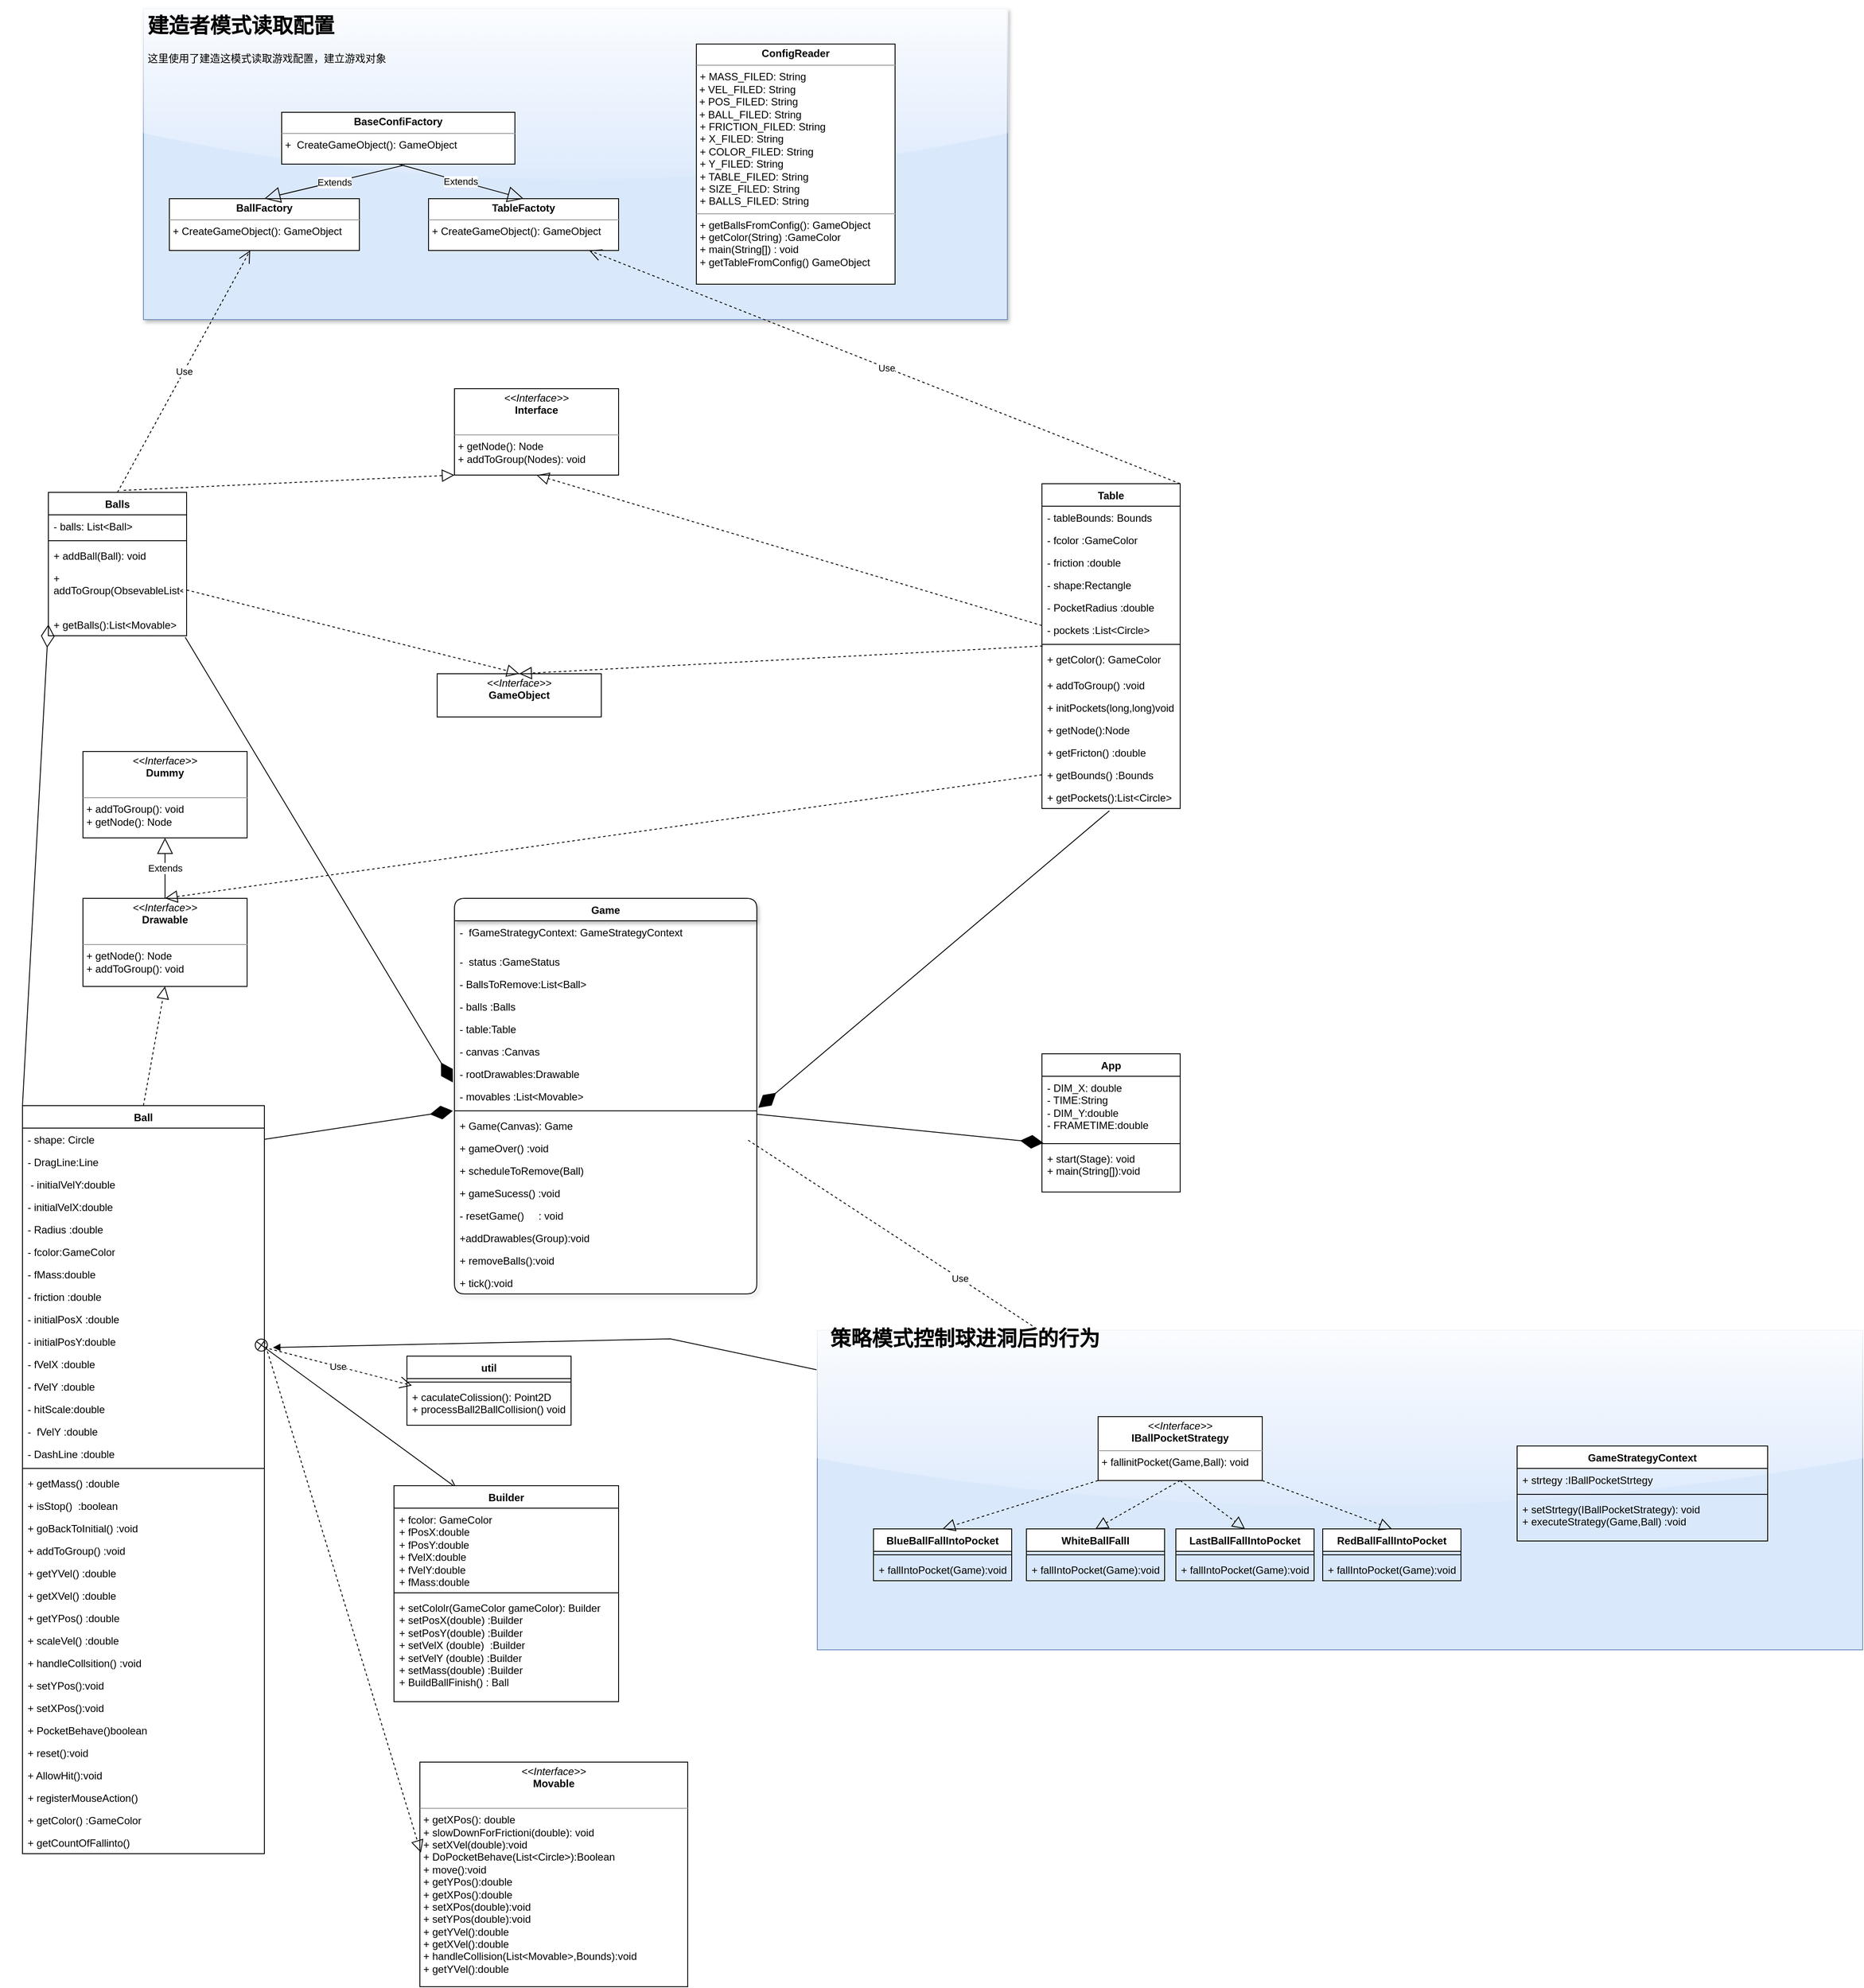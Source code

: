 <mxfile version="22.1.2" type="device">
  <diagram name="第 1 页" id="thpbFXfwcJw1ZEVnWx6r">
    <mxGraphModel dx="2669" dy="2822" grid="1" gridSize="10" guides="1" tooltips="1" connect="1" arrows="1" fold="1" page="1" pageScale="1" pageWidth="827" pageHeight="1169" math="0" shadow="0">
      <root>
        <mxCell id="0" />
        <mxCell id="1" parent="0" />
        <mxCell id="WRi-JUvHWAIsA3Zpq9P--43" value="Game" style="swimlane;fontStyle=1;align=center;verticalAlign=top;childLayout=stackLayout;horizontal=1;startSize=26;horizontalStack=0;resizeParent=1;resizeParentMax=0;resizeLast=0;collapsible=1;marginBottom=0;whiteSpace=wrap;html=1;rounded=1;glass=0;shadow=1;swimlaneLine=1;fillStyle=auto;swimlaneFillColor=none;gradientColor=none;" parent="1" vertex="1">
          <mxGeometry x="530" y="520" width="350" height="458" as="geometry" />
        </mxCell>
        <mxCell id="WRi-JUvHWAIsA3Zpq9P--44" value="-&amp;nbsp; fGameStrategyContext: GameStrategyContext" style="text;strokeColor=none;fillColor=none;align=left;verticalAlign=top;spacingLeft=4;spacingRight=4;overflow=hidden;rotatable=0;points=[[0,0.5],[1,0.5]];portConstraint=eastwest;whiteSpace=wrap;html=1;" parent="WRi-JUvHWAIsA3Zpq9P--43" vertex="1">
          <mxGeometry y="26" width="350" height="34" as="geometry" />
        </mxCell>
        <mxCell id="WRi-JUvHWAIsA3Zpq9P--48" value="-&amp;nbsp; status :GameStatus" style="text;strokeColor=none;fillColor=none;align=left;verticalAlign=top;spacingLeft=4;spacingRight=4;overflow=hidden;rotatable=0;points=[[0,0.5],[1,0.5]];portConstraint=eastwest;whiteSpace=wrap;html=1;" parent="WRi-JUvHWAIsA3Zpq9P--43" vertex="1">
          <mxGeometry y="60" width="350" height="26" as="geometry" />
        </mxCell>
        <mxCell id="WRi-JUvHWAIsA3Zpq9P--57" value="- BallsToRemove:List&amp;lt;Ball&amp;gt;" style="text;strokeColor=none;fillColor=none;align=left;verticalAlign=top;spacingLeft=4;spacingRight=4;overflow=hidden;rotatable=0;points=[[0,0.5],[1,0.5]];portConstraint=eastwest;whiteSpace=wrap;html=1;" parent="WRi-JUvHWAIsA3Zpq9P--43" vertex="1">
          <mxGeometry y="86" width="350" height="26" as="geometry" />
        </mxCell>
        <mxCell id="WRi-JUvHWAIsA3Zpq9P--56" value="- balls :Balls" style="text;strokeColor=none;fillColor=none;align=left;verticalAlign=top;spacingLeft=4;spacingRight=4;overflow=hidden;rotatable=0;points=[[0,0.5],[1,0.5]];portConstraint=eastwest;whiteSpace=wrap;html=1;" parent="WRi-JUvHWAIsA3Zpq9P--43" vertex="1">
          <mxGeometry y="112" width="350" height="26" as="geometry" />
        </mxCell>
        <mxCell id="WRi-JUvHWAIsA3Zpq9P--55" value="- table:Table" style="text;strokeColor=none;fillColor=none;align=left;verticalAlign=top;spacingLeft=4;spacingRight=4;overflow=hidden;rotatable=0;points=[[0,0.5],[1,0.5]];portConstraint=eastwest;whiteSpace=wrap;html=1;" parent="WRi-JUvHWAIsA3Zpq9P--43" vertex="1">
          <mxGeometry y="138" width="350" height="26" as="geometry" />
        </mxCell>
        <mxCell id="WRi-JUvHWAIsA3Zpq9P--61" value="- canvas :Canvas" style="text;strokeColor=none;fillColor=none;align=left;verticalAlign=top;spacingLeft=4;spacingRight=4;overflow=hidden;rotatable=0;points=[[0,0.5],[1,0.5]];portConstraint=eastwest;whiteSpace=wrap;html=1;" parent="WRi-JUvHWAIsA3Zpq9P--43" vertex="1">
          <mxGeometry y="164" width="350" height="26" as="geometry" />
        </mxCell>
        <mxCell id="WRi-JUvHWAIsA3Zpq9P--60" value="- rootDrawables:Drawable" style="text;strokeColor=none;fillColor=none;align=left;verticalAlign=top;spacingLeft=4;spacingRight=4;overflow=hidden;rotatable=0;points=[[0,0.5],[1,0.5]];portConstraint=eastwest;whiteSpace=wrap;html=1;" parent="WRi-JUvHWAIsA3Zpq9P--43" vertex="1">
          <mxGeometry y="190" width="350" height="26" as="geometry" />
        </mxCell>
        <mxCell id="WRi-JUvHWAIsA3Zpq9P--59" value="- movables :List&amp;lt;Movable&amp;gt;" style="text;strokeColor=none;fillColor=none;align=left;verticalAlign=top;spacingLeft=4;spacingRight=4;overflow=hidden;rotatable=0;points=[[0,0.5],[1,0.5]];portConstraint=eastwest;whiteSpace=wrap;html=1;" parent="WRi-JUvHWAIsA3Zpq9P--43" vertex="1">
          <mxGeometry y="216" width="350" height="26" as="geometry" />
        </mxCell>
        <mxCell id="WRi-JUvHWAIsA3Zpq9P--45" value="" style="line;strokeWidth=1;fillColor=none;align=left;verticalAlign=middle;spacingTop=-1;spacingLeft=3;spacingRight=3;rotatable=0;labelPosition=right;points=[];portConstraint=eastwest;strokeColor=inherit;" parent="WRi-JUvHWAIsA3Zpq9P--43" vertex="1">
          <mxGeometry y="242" width="350" height="8" as="geometry" />
        </mxCell>
        <mxCell id="WRi-JUvHWAIsA3Zpq9P--46" value="+ Game(Canvas): Game" style="text;strokeColor=none;fillColor=none;align=left;verticalAlign=top;spacingLeft=4;spacingRight=4;overflow=hidden;rotatable=0;points=[[0,0.5],[1,0.5]];portConstraint=eastwest;whiteSpace=wrap;html=1;" parent="WRi-JUvHWAIsA3Zpq9P--43" vertex="1">
          <mxGeometry y="250" width="350" height="26" as="geometry" />
        </mxCell>
        <mxCell id="kTUbh2zk2raWH5aTBtC5-109" value="Use" style="endArrow=open;endSize=12;dashed=1;html=1;rounded=0;entryX=0.333;entryY=0.297;entryDx=0;entryDy=0;entryPerimeter=0;" edge="1" parent="WRi-JUvHWAIsA3Zpq9P--43" target="kTUbh2zk2raWH5aTBtC5-90">
          <mxGeometry width="160" relative="1" as="geometry">
            <mxPoint x="340" y="280" as="sourcePoint" />
            <mxPoint x="500" y="280" as="targetPoint" />
          </mxGeometry>
        </mxCell>
        <mxCell id="WRi-JUvHWAIsA3Zpq9P--66" value="+ gameOver() :void&lt;span style=&quot;white-space: pre;&quot;&gt;&#x9;&lt;/span&gt;" style="text;strokeColor=none;fillColor=none;align=left;verticalAlign=top;spacingLeft=4;spacingRight=4;overflow=hidden;rotatable=0;points=[[0,0.5],[1,0.5]];portConstraint=eastwest;whiteSpace=wrap;html=1;" parent="WRi-JUvHWAIsA3Zpq9P--43" vertex="1">
          <mxGeometry y="276" width="350" height="26" as="geometry" />
        </mxCell>
        <mxCell id="WRi-JUvHWAIsA3Zpq9P--65" value="+ scheduleToRemove(Ball)" style="text;strokeColor=none;fillColor=none;align=left;verticalAlign=top;spacingLeft=4;spacingRight=4;overflow=hidden;rotatable=0;points=[[0,0.5],[1,0.5]];portConstraint=eastwest;whiteSpace=wrap;html=1;" parent="WRi-JUvHWAIsA3Zpq9P--43" vertex="1">
          <mxGeometry y="302" width="350" height="26" as="geometry" />
        </mxCell>
        <mxCell id="WRi-JUvHWAIsA3Zpq9P--64" value="+ gameSucess() :void" style="text;strokeColor=none;fillColor=none;align=left;verticalAlign=top;spacingLeft=4;spacingRight=4;overflow=hidden;rotatable=0;points=[[0,0.5],[1,0.5]];portConstraint=eastwest;whiteSpace=wrap;html=1;" parent="WRi-JUvHWAIsA3Zpq9P--43" vertex="1">
          <mxGeometry y="328" width="350" height="26" as="geometry" />
        </mxCell>
        <mxCell id="WRi-JUvHWAIsA3Zpq9P--63" value="- resetGame()&amp;nbsp; &amp;nbsp; &amp;nbsp;: void" style="text;strokeColor=none;fillColor=none;align=left;verticalAlign=top;spacingLeft=4;spacingRight=4;overflow=hidden;rotatable=0;points=[[0,0.5],[1,0.5]];portConstraint=eastwest;whiteSpace=wrap;html=1;" parent="WRi-JUvHWAIsA3Zpq9P--43" vertex="1">
          <mxGeometry y="354" width="350" height="26" as="geometry" />
        </mxCell>
        <mxCell id="WRi-JUvHWAIsA3Zpq9P--62" value="+addDrawables(Group):void" style="text;strokeColor=none;fillColor=none;align=left;verticalAlign=top;spacingLeft=4;spacingRight=4;overflow=hidden;rotatable=0;points=[[0,0.5],[1,0.5]];portConstraint=eastwest;whiteSpace=wrap;html=1;" parent="WRi-JUvHWAIsA3Zpq9P--43" vertex="1">
          <mxGeometry y="380" width="350" height="26" as="geometry" />
        </mxCell>
        <mxCell id="WRi-JUvHWAIsA3Zpq9P--68" value="+ removeBalls():void&lt;span style=&quot;white-space: pre;&quot;&gt;&#x9;&lt;/span&gt;" style="text;strokeColor=none;fillColor=none;align=left;verticalAlign=top;spacingLeft=4;spacingRight=4;overflow=hidden;rotatable=0;points=[[0,0.5],[1,0.5]];portConstraint=eastwest;whiteSpace=wrap;html=1;" parent="WRi-JUvHWAIsA3Zpq9P--43" vertex="1">
          <mxGeometry y="406" width="350" height="26" as="geometry" />
        </mxCell>
        <mxCell id="WRi-JUvHWAIsA3Zpq9P--67" value="+ tick():void" style="text;strokeColor=none;fillColor=none;align=left;verticalAlign=top;spacingLeft=4;spacingRight=4;overflow=hidden;rotatable=0;points=[[0,0.5],[1,0.5]];portConstraint=eastwest;whiteSpace=wrap;html=1;" parent="WRi-JUvHWAIsA3Zpq9P--43" vertex="1">
          <mxGeometry y="432" width="350" height="26" as="geometry" />
        </mxCell>
        <mxCell id="WRi-JUvHWAIsA3Zpq9P--69" value="&lt;p style=&quot;margin:0px;margin-top:4px;text-align:center;&quot;&gt;&lt;i&gt;&amp;lt;&amp;lt;Interface&amp;gt;&amp;gt;&lt;/i&gt;&lt;br&gt;&lt;b&gt;GameObject&lt;/b&gt;&lt;/p&gt;&lt;p style=&quot;margin:0px;margin-left:4px;&quot;&gt;&lt;br&gt;&lt;/p&gt;&lt;hr size=&quot;1&quot;&gt;&lt;p style=&quot;margin:0px;margin-left:4px;&quot;&gt;&lt;br&gt;&lt;/p&gt;" style="verticalAlign=top;align=left;overflow=fill;fontSize=12;fontFamily=Helvetica;html=1;whiteSpace=wrap;" parent="1" vertex="1">
          <mxGeometry x="510" y="260" width="190" height="50" as="geometry" />
        </mxCell>
        <mxCell id="WRi-JUvHWAIsA3Zpq9P--70" value="Balls" style="swimlane;fontStyle=1;align=center;verticalAlign=top;childLayout=stackLayout;horizontal=1;startSize=26;horizontalStack=0;resizeParent=1;resizeParentMax=0;resizeLast=0;collapsible=1;marginBottom=0;whiteSpace=wrap;html=1;" parent="1" vertex="1">
          <mxGeometry x="60" y="50" width="160" height="166" as="geometry" />
        </mxCell>
        <mxCell id="WRi-JUvHWAIsA3Zpq9P--71" value="- balls: List&amp;lt;Ball&amp;gt;" style="text;strokeColor=none;fillColor=none;align=left;verticalAlign=top;spacingLeft=4;spacingRight=4;overflow=hidden;rotatable=0;points=[[0,0.5],[1,0.5]];portConstraint=eastwest;whiteSpace=wrap;html=1;" parent="WRi-JUvHWAIsA3Zpq9P--70" vertex="1">
          <mxGeometry y="26" width="160" height="26" as="geometry" />
        </mxCell>
        <mxCell id="WRi-JUvHWAIsA3Zpq9P--72" value="" style="line;strokeWidth=1;fillColor=none;align=left;verticalAlign=middle;spacingTop=-1;spacingLeft=3;spacingRight=3;rotatable=0;labelPosition=right;points=[];portConstraint=eastwest;strokeColor=inherit;" parent="WRi-JUvHWAIsA3Zpq9P--70" vertex="1">
          <mxGeometry y="52" width="160" height="8" as="geometry" />
        </mxCell>
        <mxCell id="WRi-JUvHWAIsA3Zpq9P--73" value="+ addBall(Ball): void" style="text;strokeColor=none;fillColor=none;align=left;verticalAlign=top;spacingLeft=4;spacingRight=4;overflow=hidden;rotatable=0;points=[[0,0.5],[1,0.5]];portConstraint=eastwest;whiteSpace=wrap;html=1;" parent="WRi-JUvHWAIsA3Zpq9P--70" vertex="1">
          <mxGeometry y="60" width="160" height="26" as="geometry" />
        </mxCell>
        <mxCell id="WRi-JUvHWAIsA3Zpq9P--77" value="+ addToGroup(ObsevableList&amp;lt;Node&amp;gt;)" style="text;strokeColor=none;fillColor=none;align=left;verticalAlign=top;spacingLeft=4;spacingRight=4;overflow=hidden;rotatable=0;points=[[0,0.5],[1,0.5]];portConstraint=eastwest;whiteSpace=wrap;html=1;" parent="WRi-JUvHWAIsA3Zpq9P--70" vertex="1">
          <mxGeometry y="86" width="160" height="54" as="geometry" />
        </mxCell>
        <mxCell id="WRi-JUvHWAIsA3Zpq9P--76" value="+ getBalls():List&amp;lt;Movable&amp;gt;" style="text;strokeColor=none;fillColor=none;align=left;verticalAlign=top;spacingLeft=4;spacingRight=4;overflow=hidden;rotatable=0;points=[[0,0.5],[1,0.5]];portConstraint=eastwest;whiteSpace=wrap;html=1;" parent="WRi-JUvHWAIsA3Zpq9P--70" vertex="1">
          <mxGeometry y="140" width="160" height="26" as="geometry" />
        </mxCell>
        <mxCell id="WRi-JUvHWAIsA3Zpq9P--79" value="" style="endArrow=block;dashed=1;endFill=0;endSize=12;html=1;rounded=0;entryX=0.5;entryY=0;entryDx=0;entryDy=0;exitX=1;exitY=0.5;exitDx=0;exitDy=0;" parent="1" source="WRi-JUvHWAIsA3Zpq9P--77" target="WRi-JUvHWAIsA3Zpq9P--69" edge="1">
          <mxGeometry width="160" relative="1" as="geometry">
            <mxPoint x="124" y="222" as="sourcePoint" />
            <mxPoint x="360" y="410" as="targetPoint" />
          </mxGeometry>
        </mxCell>
        <mxCell id="WRi-JUvHWAIsA3Zpq9P--80" value="Table" style="swimlane;fontStyle=1;align=center;verticalAlign=top;childLayout=stackLayout;horizontal=1;startSize=26;horizontalStack=0;resizeParent=1;resizeParentMax=0;resizeLast=0;collapsible=1;marginBottom=0;whiteSpace=wrap;html=1;" parent="1" vertex="1">
          <mxGeometry x="1210" y="40" width="160" height="376" as="geometry" />
        </mxCell>
        <mxCell id="WRi-JUvHWAIsA3Zpq9P--81" value="- tableBounds: Bounds" style="text;strokeColor=none;fillColor=none;align=left;verticalAlign=top;spacingLeft=4;spacingRight=4;overflow=hidden;rotatable=0;points=[[0,0.5],[1,0.5]];portConstraint=eastwest;whiteSpace=wrap;html=1;" parent="WRi-JUvHWAIsA3Zpq9P--80" vertex="1">
          <mxGeometry y="26" width="160" height="26" as="geometry" />
        </mxCell>
        <mxCell id="WRi-JUvHWAIsA3Zpq9P--86" value="- fcolor :GameColor" style="text;strokeColor=none;fillColor=none;align=left;verticalAlign=top;spacingLeft=4;spacingRight=4;overflow=hidden;rotatable=0;points=[[0,0.5],[1,0.5]];portConstraint=eastwest;whiteSpace=wrap;html=1;" parent="WRi-JUvHWAIsA3Zpq9P--80" vertex="1">
          <mxGeometry y="52" width="160" height="26" as="geometry" />
        </mxCell>
        <mxCell id="WRi-JUvHWAIsA3Zpq9P--85" value="- friction :double" style="text;strokeColor=none;fillColor=none;align=left;verticalAlign=top;spacingLeft=4;spacingRight=4;overflow=hidden;rotatable=0;points=[[0,0.5],[1,0.5]];portConstraint=eastwest;whiteSpace=wrap;html=1;" parent="WRi-JUvHWAIsA3Zpq9P--80" vertex="1">
          <mxGeometry y="78" width="160" height="26" as="geometry" />
        </mxCell>
        <mxCell id="WRi-JUvHWAIsA3Zpq9P--84" value="- shape:Rectangle" style="text;strokeColor=none;fillColor=none;align=left;verticalAlign=top;spacingLeft=4;spacingRight=4;overflow=hidden;rotatable=0;points=[[0,0.5],[1,0.5]];portConstraint=eastwest;whiteSpace=wrap;html=1;" parent="WRi-JUvHWAIsA3Zpq9P--80" vertex="1">
          <mxGeometry y="104" width="160" height="26" as="geometry" />
        </mxCell>
        <mxCell id="WRi-JUvHWAIsA3Zpq9P--88" value="- PocketRadius :double" style="text;strokeColor=none;fillColor=none;align=left;verticalAlign=top;spacingLeft=4;spacingRight=4;overflow=hidden;rotatable=0;points=[[0,0.5],[1,0.5]];portConstraint=eastwest;whiteSpace=wrap;html=1;" parent="WRi-JUvHWAIsA3Zpq9P--80" vertex="1">
          <mxGeometry y="130" width="160" height="26" as="geometry" />
        </mxCell>
        <mxCell id="WRi-JUvHWAIsA3Zpq9P--87" value="- pockets :List&amp;lt;Circle&amp;gt;" style="text;strokeColor=none;fillColor=none;align=left;verticalAlign=top;spacingLeft=4;spacingRight=4;overflow=hidden;rotatable=0;points=[[0,0.5],[1,0.5]];portConstraint=eastwest;whiteSpace=wrap;html=1;" parent="WRi-JUvHWAIsA3Zpq9P--80" vertex="1">
          <mxGeometry y="156" width="160" height="26" as="geometry" />
        </mxCell>
        <mxCell id="WRi-JUvHWAIsA3Zpq9P--82" value="" style="line;strokeWidth=1;fillColor=none;align=left;verticalAlign=middle;spacingTop=-1;spacingLeft=3;spacingRight=3;rotatable=0;labelPosition=right;points=[];portConstraint=eastwest;strokeColor=inherit;" parent="WRi-JUvHWAIsA3Zpq9P--80" vertex="1">
          <mxGeometry y="182" width="160" height="8" as="geometry" />
        </mxCell>
        <mxCell id="WRi-JUvHWAIsA3Zpq9P--83" value="+ getColor(): GameColor" style="text;strokeColor=none;fillColor=none;align=left;verticalAlign=top;spacingLeft=4;spacingRight=4;overflow=hidden;rotatable=0;points=[[0,0.5],[1,0.5]];portConstraint=eastwest;whiteSpace=wrap;html=1;" parent="WRi-JUvHWAIsA3Zpq9P--80" vertex="1">
          <mxGeometry y="190" width="160" height="30" as="geometry" />
        </mxCell>
        <mxCell id="WRi-JUvHWAIsA3Zpq9P--90" value="+ addToGroup() :void" style="text;strokeColor=none;fillColor=none;align=left;verticalAlign=top;spacingLeft=4;spacingRight=4;overflow=hidden;rotatable=0;points=[[0,0.5],[1,0.5]];portConstraint=eastwest;whiteSpace=wrap;html=1;" parent="WRi-JUvHWAIsA3Zpq9P--80" vertex="1">
          <mxGeometry y="220" width="160" height="26" as="geometry" />
        </mxCell>
        <mxCell id="WRi-JUvHWAIsA3Zpq9P--89" value="+ initPockets(long,long)void" style="text;strokeColor=none;fillColor=none;align=left;verticalAlign=top;spacingLeft=4;spacingRight=4;overflow=hidden;rotatable=0;points=[[0,0.5],[1,0.5]];portConstraint=eastwest;whiteSpace=wrap;html=1;" parent="WRi-JUvHWAIsA3Zpq9P--80" vertex="1">
          <mxGeometry y="246" width="160" height="26" as="geometry" />
        </mxCell>
        <mxCell id="WRi-JUvHWAIsA3Zpq9P--92" value="+ getNode():Node" style="text;strokeColor=none;fillColor=none;align=left;verticalAlign=top;spacingLeft=4;spacingRight=4;overflow=hidden;rotatable=0;points=[[0,0.5],[1,0.5]];portConstraint=eastwest;whiteSpace=wrap;html=1;" parent="WRi-JUvHWAIsA3Zpq9P--80" vertex="1">
          <mxGeometry y="272" width="160" height="26" as="geometry" />
        </mxCell>
        <mxCell id="WRi-JUvHWAIsA3Zpq9P--91" value="+ getFricton() :double" style="text;strokeColor=none;fillColor=none;align=left;verticalAlign=top;spacingLeft=4;spacingRight=4;overflow=hidden;rotatable=0;points=[[0,0.5],[1,0.5]];portConstraint=eastwest;whiteSpace=wrap;html=1;" parent="WRi-JUvHWAIsA3Zpq9P--80" vertex="1">
          <mxGeometry y="298" width="160" height="26" as="geometry" />
        </mxCell>
        <mxCell id="WRi-JUvHWAIsA3Zpq9P--94" value="+ getBounds() :Bounds" style="text;strokeColor=none;fillColor=none;align=left;verticalAlign=top;spacingLeft=4;spacingRight=4;overflow=hidden;rotatable=0;points=[[0,0.5],[1,0.5]];portConstraint=eastwest;whiteSpace=wrap;html=1;" parent="WRi-JUvHWAIsA3Zpq9P--80" vertex="1">
          <mxGeometry y="324" width="160" height="26" as="geometry" />
        </mxCell>
        <mxCell id="WRi-JUvHWAIsA3Zpq9P--93" value="+ getPockets():List&amp;lt;Circle&amp;gt;" style="text;strokeColor=none;fillColor=none;align=left;verticalAlign=top;spacingLeft=4;spacingRight=4;overflow=hidden;rotatable=0;points=[[0,0.5],[1,0.5]];portConstraint=eastwest;whiteSpace=wrap;html=1;" parent="WRi-JUvHWAIsA3Zpq9P--80" vertex="1">
          <mxGeometry y="350" width="160" height="26" as="geometry" />
        </mxCell>
        <mxCell id="WRi-JUvHWAIsA3Zpq9P--95" value="" style="endArrow=block;dashed=1;endFill=0;endSize=12;html=1;rounded=0;exitX=0.005;exitY=1.225;exitDx=0;exitDy=0;exitPerimeter=0;entryX=0.5;entryY=0;entryDx=0;entryDy=0;" parent="1" source="WRi-JUvHWAIsA3Zpq9P--87" edge="1" target="WRi-JUvHWAIsA3Zpq9P--69">
          <mxGeometry width="160" relative="1" as="geometry">
            <mxPoint x="110" y="250" as="sourcePoint" />
            <mxPoint x="190" y="110" as="targetPoint" />
          </mxGeometry>
        </mxCell>
        <mxCell id="WRi-JUvHWAIsA3Zpq9P--96" value="&lt;p style=&quot;margin:0px;margin-top:4px;text-align:center;&quot;&gt;&lt;i&gt;&amp;lt;&amp;lt;Interface&amp;gt;&amp;gt;&lt;/i&gt;&lt;br&gt;&lt;b&gt;Interface&lt;/b&gt;&lt;/p&gt;&lt;p style=&quot;margin:0px;margin-left:4px;&quot;&gt;&lt;br&gt;&lt;/p&gt;&lt;hr size=&quot;1&quot;&gt;&lt;p style=&quot;margin:0px;margin-left:4px;&quot;&gt;+ getNode(): Node&lt;br&gt;+ addToGroup(Nodes): void&lt;/p&gt;" style="verticalAlign=top;align=left;overflow=fill;fontSize=12;fontFamily=Helvetica;html=1;whiteSpace=wrap;" parent="1" vertex="1">
          <mxGeometry x="530" y="-70" width="190" height="100" as="geometry" />
        </mxCell>
        <mxCell id="WRi-JUvHWAIsA3Zpq9P--97" value="" style="endArrow=block;dashed=1;endFill=0;endSize=12;html=1;rounded=0;exitX=0.544;exitY=-0.014;exitDx=0;exitDy=0;entryX=0;entryY=1;entryDx=0;entryDy=0;exitPerimeter=0;" parent="1" source="WRi-JUvHWAIsA3Zpq9P--70" target="WRi-JUvHWAIsA3Zpq9P--96" edge="1">
          <mxGeometry width="160" relative="1" as="geometry">
            <mxPoint x="110" y="250" as="sourcePoint" />
            <mxPoint x="195" y="120" as="targetPoint" />
          </mxGeometry>
        </mxCell>
        <mxCell id="WRi-JUvHWAIsA3Zpq9P--98" value="" style="endArrow=block;dashed=1;endFill=0;endSize=12;html=1;rounded=0;entryX=0.5;entryY=1;entryDx=0;entryDy=0;" parent="1" source="WRi-JUvHWAIsA3Zpq9P--80" target="WRi-JUvHWAIsA3Zpq9P--96" edge="1">
          <mxGeometry width="160" relative="1" as="geometry">
            <mxPoint x="117" y="248" as="sourcePoint" />
            <mxPoint x="380" y="160" as="targetPoint" />
            <Array as="points" />
          </mxGeometry>
        </mxCell>
        <mxCell id="kTUbh2zk2raWH5aTBtC5-1" value="Ball" style="swimlane;fontStyle=1;align=center;verticalAlign=top;childLayout=stackLayout;horizontal=1;startSize=26;horizontalStack=0;resizeParent=1;resizeParentMax=0;resizeLast=0;collapsible=1;marginBottom=0;whiteSpace=wrap;html=1;" vertex="1" parent="1">
          <mxGeometry x="30" y="760" width="280" height="866" as="geometry" />
        </mxCell>
        <mxCell id="kTUbh2zk2raWH5aTBtC5-2" value="- shape: Circle" style="text;strokeColor=none;fillColor=none;align=left;verticalAlign=top;spacingLeft=4;spacingRight=4;overflow=hidden;rotatable=0;points=[[0,0.5],[1,0.5]];portConstraint=eastwest;whiteSpace=wrap;html=1;" vertex="1" parent="kTUbh2zk2raWH5aTBtC5-1">
          <mxGeometry y="26" width="280" height="26" as="geometry" />
        </mxCell>
        <mxCell id="kTUbh2zk2raWH5aTBtC5-16" value="- DragLine:Line" style="text;strokeColor=none;fillColor=none;align=left;verticalAlign=top;spacingLeft=4;spacingRight=4;overflow=hidden;rotatable=0;points=[[0,0.5],[1,0.5]];portConstraint=eastwest;whiteSpace=wrap;html=1;" vertex="1" parent="kTUbh2zk2raWH5aTBtC5-1">
          <mxGeometry y="52" width="280" height="26" as="geometry" />
        </mxCell>
        <mxCell id="kTUbh2zk2raWH5aTBtC5-15" value="&amp;nbsp;- initialVelY:double" style="text;strokeColor=none;fillColor=none;align=left;verticalAlign=top;spacingLeft=4;spacingRight=4;overflow=hidden;rotatable=0;points=[[0,0.5],[1,0.5]];portConstraint=eastwest;whiteSpace=wrap;html=1;" vertex="1" parent="kTUbh2zk2raWH5aTBtC5-1">
          <mxGeometry y="78" width="280" height="26" as="geometry" />
        </mxCell>
        <mxCell id="kTUbh2zk2raWH5aTBtC5-14" value="- initialVelX:double" style="text;strokeColor=none;fillColor=none;align=left;verticalAlign=top;spacingLeft=4;spacingRight=4;overflow=hidden;rotatable=0;points=[[0,0.5],[1,0.5]];portConstraint=eastwest;whiteSpace=wrap;html=1;" vertex="1" parent="kTUbh2zk2raWH5aTBtC5-1">
          <mxGeometry y="104" width="280" height="26" as="geometry" />
        </mxCell>
        <mxCell id="kTUbh2zk2raWH5aTBtC5-13" value="- Radius :double" style="text;strokeColor=none;fillColor=none;align=left;verticalAlign=top;spacingLeft=4;spacingRight=4;overflow=hidden;rotatable=0;points=[[0,0.5],[1,0.5]];portConstraint=eastwest;whiteSpace=wrap;html=1;" vertex="1" parent="kTUbh2zk2raWH5aTBtC5-1">
          <mxGeometry y="130" width="280" height="26" as="geometry" />
        </mxCell>
        <mxCell id="kTUbh2zk2raWH5aTBtC5-12" value="- fcolor:GameColor" style="text;strokeColor=none;fillColor=none;align=left;verticalAlign=top;spacingLeft=4;spacingRight=4;overflow=hidden;rotatable=0;points=[[0,0.5],[1,0.5]];portConstraint=eastwest;whiteSpace=wrap;html=1;" vertex="1" parent="kTUbh2zk2raWH5aTBtC5-1">
          <mxGeometry y="156" width="280" height="26" as="geometry" />
        </mxCell>
        <mxCell id="kTUbh2zk2raWH5aTBtC5-11" value="- fMass:double" style="text;strokeColor=none;fillColor=none;align=left;verticalAlign=top;spacingLeft=4;spacingRight=4;overflow=hidden;rotatable=0;points=[[0,0.5],[1,0.5]];portConstraint=eastwest;whiteSpace=wrap;html=1;" vertex="1" parent="kTUbh2zk2raWH5aTBtC5-1">
          <mxGeometry y="182" width="280" height="26" as="geometry" />
        </mxCell>
        <mxCell id="kTUbh2zk2raWH5aTBtC5-10" value="- friction :double" style="text;strokeColor=none;fillColor=none;align=left;verticalAlign=top;spacingLeft=4;spacingRight=4;overflow=hidden;rotatable=0;points=[[0,0.5],[1,0.5]];portConstraint=eastwest;whiteSpace=wrap;html=1;" vertex="1" parent="kTUbh2zk2raWH5aTBtC5-1">
          <mxGeometry y="208" width="280" height="26" as="geometry" />
        </mxCell>
        <mxCell id="kTUbh2zk2raWH5aTBtC5-9" value="- initialPosX :double&amp;nbsp;" style="text;strokeColor=none;fillColor=none;align=left;verticalAlign=top;spacingLeft=4;spacingRight=4;overflow=hidden;rotatable=0;points=[[0,0.5],[1,0.5]];portConstraint=eastwest;whiteSpace=wrap;html=1;" vertex="1" parent="kTUbh2zk2raWH5aTBtC5-1">
          <mxGeometry y="234" width="280" height="26" as="geometry" />
        </mxCell>
        <mxCell id="kTUbh2zk2raWH5aTBtC5-73" value="" style="endArrow=open;startArrow=circlePlus;endFill=0;startFill=0;endSize=8;html=1;rounded=0;entryX=0.278;entryY=0.01;entryDx=0;entryDy=0;entryPerimeter=0;" edge="1" parent="kTUbh2zk2raWH5aTBtC5-1" target="kTUbh2zk2raWH5aTBtC5-40">
          <mxGeometry width="160" relative="1" as="geometry">
            <mxPoint x="270" y="272.5" as="sourcePoint" />
            <mxPoint x="430" y="272.5" as="targetPoint" />
          </mxGeometry>
        </mxCell>
        <mxCell id="kTUbh2zk2raWH5aTBtC5-8" value="- initialPosY:double" style="text;strokeColor=none;fillColor=none;align=left;verticalAlign=top;spacingLeft=4;spacingRight=4;overflow=hidden;rotatable=0;points=[[0,0.5],[1,0.5]];portConstraint=eastwest;whiteSpace=wrap;html=1;" vertex="1" parent="kTUbh2zk2raWH5aTBtC5-1">
          <mxGeometry y="260" width="280" height="26" as="geometry" />
        </mxCell>
        <mxCell id="kTUbh2zk2raWH5aTBtC5-100" value="Use" style="endArrow=open;endSize=12;dashed=1;html=1;rounded=0;" edge="1" parent="kTUbh2zk2raWH5aTBtC5-1" target="kTUbh2zk2raWH5aTBtC5-72">
          <mxGeometry width="160" relative="1" as="geometry">
            <mxPoint x="280" y="280" as="sourcePoint" />
            <mxPoint x="440" y="280" as="targetPoint" />
          </mxGeometry>
        </mxCell>
        <mxCell id="kTUbh2zk2raWH5aTBtC5-112" value="" style="endArrow=block;startArrow=block;endFill=1;startFill=1;html=1;rounded=0;" edge="1" parent="kTUbh2zk2raWH5aTBtC5-1" target="kTUbh2zk2raWH5aTBtC5-90">
          <mxGeometry width="160" relative="1" as="geometry">
            <mxPoint x="290" y="280" as="sourcePoint" />
            <mxPoint x="450" y="280" as="targetPoint" />
            <Array as="points">
              <mxPoint x="750" y="270" />
            </Array>
          </mxGeometry>
        </mxCell>
        <mxCell id="kTUbh2zk2raWH5aTBtC5-7" value="- fVelX :double" style="text;strokeColor=none;fillColor=none;align=left;verticalAlign=top;spacingLeft=4;spacingRight=4;overflow=hidden;rotatable=0;points=[[0,0.5],[1,0.5]];portConstraint=eastwest;whiteSpace=wrap;html=1;" vertex="1" parent="kTUbh2zk2raWH5aTBtC5-1">
          <mxGeometry y="286" width="280" height="26" as="geometry" />
        </mxCell>
        <mxCell id="kTUbh2zk2raWH5aTBtC5-6" value="- fVelY :double" style="text;strokeColor=none;fillColor=none;align=left;verticalAlign=top;spacingLeft=4;spacingRight=4;overflow=hidden;rotatable=0;points=[[0,0.5],[1,0.5]];portConstraint=eastwest;whiteSpace=wrap;html=1;" vertex="1" parent="kTUbh2zk2raWH5aTBtC5-1">
          <mxGeometry y="312" width="280" height="26" as="geometry" />
        </mxCell>
        <mxCell id="kTUbh2zk2raWH5aTBtC5-5" value="- hitScale:double" style="text;strokeColor=none;fillColor=none;align=left;verticalAlign=top;spacingLeft=4;spacingRight=4;overflow=hidden;rotatable=0;points=[[0,0.5],[1,0.5]];portConstraint=eastwest;whiteSpace=wrap;html=1;" vertex="1" parent="kTUbh2zk2raWH5aTBtC5-1">
          <mxGeometry y="338" width="280" height="26" as="geometry" />
        </mxCell>
        <mxCell id="kTUbh2zk2raWH5aTBtC5-18" value="-&amp;nbsp; fVelY :double" style="text;strokeColor=none;fillColor=none;align=left;verticalAlign=top;spacingLeft=4;spacingRight=4;overflow=hidden;rotatable=0;points=[[0,0.5],[1,0.5]];portConstraint=eastwest;whiteSpace=wrap;html=1;" vertex="1" parent="kTUbh2zk2raWH5aTBtC5-1">
          <mxGeometry y="364" width="280" height="26" as="geometry" />
        </mxCell>
        <mxCell id="kTUbh2zk2raWH5aTBtC5-17" value="- DashLine :double" style="text;strokeColor=none;fillColor=none;align=left;verticalAlign=top;spacingLeft=4;spacingRight=4;overflow=hidden;rotatable=0;points=[[0,0.5],[1,0.5]];portConstraint=eastwest;whiteSpace=wrap;html=1;" vertex="1" parent="kTUbh2zk2raWH5aTBtC5-1">
          <mxGeometry y="390" width="280" height="26" as="geometry" />
        </mxCell>
        <mxCell id="kTUbh2zk2raWH5aTBtC5-3" value="" style="line;strokeWidth=1;fillColor=none;align=left;verticalAlign=middle;spacingTop=-1;spacingLeft=3;spacingRight=3;rotatable=0;labelPosition=right;points=[];portConstraint=eastwest;strokeColor=inherit;" vertex="1" parent="kTUbh2zk2raWH5aTBtC5-1">
          <mxGeometry y="416" width="280" height="8" as="geometry" />
        </mxCell>
        <mxCell id="kTUbh2zk2raWH5aTBtC5-4" value="+ getMass() :double" style="text;strokeColor=none;fillColor=none;align=left;verticalAlign=top;spacingLeft=4;spacingRight=4;overflow=hidden;rotatable=0;points=[[0,0.5],[1,0.5]];portConstraint=eastwest;whiteSpace=wrap;html=1;" vertex="1" parent="kTUbh2zk2raWH5aTBtC5-1">
          <mxGeometry y="424" width="280" height="26" as="geometry" />
        </mxCell>
        <mxCell id="kTUbh2zk2raWH5aTBtC5-32" value="+ isStop()&amp;nbsp; :boolean" style="text;strokeColor=none;fillColor=none;align=left;verticalAlign=top;spacingLeft=4;spacingRight=4;overflow=hidden;rotatable=0;points=[[0,0.5],[1,0.5]];portConstraint=eastwest;whiteSpace=wrap;html=1;" vertex="1" parent="kTUbh2zk2raWH5aTBtC5-1">
          <mxGeometry y="450" width="280" height="26" as="geometry" />
        </mxCell>
        <mxCell id="kTUbh2zk2raWH5aTBtC5-31" value="+ goBackToInitial() :void" style="text;strokeColor=none;fillColor=none;align=left;verticalAlign=top;spacingLeft=4;spacingRight=4;overflow=hidden;rotatable=0;points=[[0,0.5],[1,0.5]];portConstraint=eastwest;whiteSpace=wrap;html=1;" vertex="1" parent="kTUbh2zk2raWH5aTBtC5-1">
          <mxGeometry y="476" width="280" height="26" as="geometry" />
        </mxCell>
        <mxCell id="kTUbh2zk2raWH5aTBtC5-30" value="+ addToGroup() :void" style="text;strokeColor=none;fillColor=none;align=left;verticalAlign=top;spacingLeft=4;spacingRight=4;overflow=hidden;rotatable=0;points=[[0,0.5],[1,0.5]];portConstraint=eastwest;whiteSpace=wrap;html=1;" vertex="1" parent="kTUbh2zk2raWH5aTBtC5-1">
          <mxGeometry y="502" width="280" height="26" as="geometry" />
        </mxCell>
        <mxCell id="kTUbh2zk2raWH5aTBtC5-29" value="+ getYVel() :double" style="text;strokeColor=none;fillColor=none;align=left;verticalAlign=top;spacingLeft=4;spacingRight=4;overflow=hidden;rotatable=0;points=[[0,0.5],[1,0.5]];portConstraint=eastwest;whiteSpace=wrap;html=1;" vertex="1" parent="kTUbh2zk2raWH5aTBtC5-1">
          <mxGeometry y="528" width="280" height="26" as="geometry" />
        </mxCell>
        <mxCell id="kTUbh2zk2raWH5aTBtC5-28" value="+ getXVel() :double" style="text;strokeColor=none;fillColor=none;align=left;verticalAlign=top;spacingLeft=4;spacingRight=4;overflow=hidden;rotatable=0;points=[[0,0.5],[1,0.5]];portConstraint=eastwest;whiteSpace=wrap;html=1;" vertex="1" parent="kTUbh2zk2raWH5aTBtC5-1">
          <mxGeometry y="554" width="280" height="26" as="geometry" />
        </mxCell>
        <mxCell id="kTUbh2zk2raWH5aTBtC5-27" value="+ getYPos() :double" style="text;strokeColor=none;fillColor=none;align=left;verticalAlign=top;spacingLeft=4;spacingRight=4;overflow=hidden;rotatable=0;points=[[0,0.5],[1,0.5]];portConstraint=eastwest;whiteSpace=wrap;html=1;" vertex="1" parent="kTUbh2zk2raWH5aTBtC5-1">
          <mxGeometry y="580" width="280" height="26" as="geometry" />
        </mxCell>
        <mxCell id="kTUbh2zk2raWH5aTBtC5-26" value="+ scaleVel() :double" style="text;strokeColor=none;fillColor=none;align=left;verticalAlign=top;spacingLeft=4;spacingRight=4;overflow=hidden;rotatable=0;points=[[0,0.5],[1,0.5]];portConstraint=eastwest;whiteSpace=wrap;html=1;" vertex="1" parent="kTUbh2zk2raWH5aTBtC5-1">
          <mxGeometry y="606" width="280" height="26" as="geometry" />
        </mxCell>
        <mxCell id="kTUbh2zk2raWH5aTBtC5-25" value="+ handleCollsition() :void" style="text;strokeColor=none;fillColor=none;align=left;verticalAlign=top;spacingLeft=4;spacingRight=4;overflow=hidden;rotatable=0;points=[[0,0.5],[1,0.5]];portConstraint=eastwest;whiteSpace=wrap;html=1;" vertex="1" parent="kTUbh2zk2raWH5aTBtC5-1">
          <mxGeometry y="632" width="280" height="26" as="geometry" />
        </mxCell>
        <mxCell id="kTUbh2zk2raWH5aTBtC5-24" value="+ setYPos():void" style="text;strokeColor=none;fillColor=none;align=left;verticalAlign=top;spacingLeft=4;spacingRight=4;overflow=hidden;rotatable=0;points=[[0,0.5],[1,0.5]];portConstraint=eastwest;whiteSpace=wrap;html=1;" vertex="1" parent="kTUbh2zk2raWH5aTBtC5-1">
          <mxGeometry y="658" width="280" height="26" as="geometry" />
        </mxCell>
        <mxCell id="kTUbh2zk2raWH5aTBtC5-23" value="+ setXPos():void" style="text;strokeColor=none;fillColor=none;align=left;verticalAlign=top;spacingLeft=4;spacingRight=4;overflow=hidden;rotatable=0;points=[[0,0.5],[1,0.5]];portConstraint=eastwest;whiteSpace=wrap;html=1;" vertex="1" parent="kTUbh2zk2raWH5aTBtC5-1">
          <mxGeometry y="684" width="280" height="26" as="geometry" />
        </mxCell>
        <mxCell id="kTUbh2zk2raWH5aTBtC5-22" value="+ PocketBehave()boolean" style="text;strokeColor=none;fillColor=none;align=left;verticalAlign=top;spacingLeft=4;spacingRight=4;overflow=hidden;rotatable=0;points=[[0,0.5],[1,0.5]];portConstraint=eastwest;whiteSpace=wrap;html=1;" vertex="1" parent="kTUbh2zk2raWH5aTBtC5-1">
          <mxGeometry y="710" width="280" height="26" as="geometry" />
        </mxCell>
        <mxCell id="kTUbh2zk2raWH5aTBtC5-21" value="+ reset():void" style="text;strokeColor=none;fillColor=none;align=left;verticalAlign=top;spacingLeft=4;spacingRight=4;overflow=hidden;rotatable=0;points=[[0,0.5],[1,0.5]];portConstraint=eastwest;whiteSpace=wrap;html=1;" vertex="1" parent="kTUbh2zk2raWH5aTBtC5-1">
          <mxGeometry y="736" width="280" height="26" as="geometry" />
        </mxCell>
        <mxCell id="kTUbh2zk2raWH5aTBtC5-20" value="+ AllowHit():void&amp;nbsp;" style="text;strokeColor=none;fillColor=none;align=left;verticalAlign=top;spacingLeft=4;spacingRight=4;overflow=hidden;rotatable=0;points=[[0,0.5],[1,0.5]];portConstraint=eastwest;whiteSpace=wrap;html=1;" vertex="1" parent="kTUbh2zk2raWH5aTBtC5-1">
          <mxGeometry y="762" width="280" height="26" as="geometry" />
        </mxCell>
        <mxCell id="kTUbh2zk2raWH5aTBtC5-19" value="+ registerMouseAction()" style="text;strokeColor=none;fillColor=none;align=left;verticalAlign=top;spacingLeft=4;spacingRight=4;overflow=hidden;rotatable=0;points=[[0,0.5],[1,0.5]];portConstraint=eastwest;whiteSpace=wrap;html=1;" vertex="1" parent="kTUbh2zk2raWH5aTBtC5-1">
          <mxGeometry y="788" width="280" height="26" as="geometry" />
        </mxCell>
        <mxCell id="kTUbh2zk2raWH5aTBtC5-33" value="+ getColor() :GameColor" style="text;strokeColor=none;fillColor=none;align=left;verticalAlign=top;spacingLeft=4;spacingRight=4;overflow=hidden;rotatable=0;points=[[0,0.5],[1,0.5]];portConstraint=eastwest;whiteSpace=wrap;html=1;" vertex="1" parent="kTUbh2zk2raWH5aTBtC5-1">
          <mxGeometry y="814" width="280" height="26" as="geometry" />
        </mxCell>
        <mxCell id="kTUbh2zk2raWH5aTBtC5-34" value="+ getCountOfFallinto()" style="text;strokeColor=none;fillColor=none;align=left;verticalAlign=top;spacingLeft=4;spacingRight=4;overflow=hidden;rotatable=0;points=[[0,0.5],[1,0.5]];portConstraint=eastwest;whiteSpace=wrap;html=1;" vertex="1" parent="kTUbh2zk2raWH5aTBtC5-1">
          <mxGeometry y="840" width="280" height="26" as="geometry" />
        </mxCell>
        <mxCell id="kTUbh2zk2raWH5aTBtC5-35" value="&lt;p style=&quot;margin:0px;margin-top:4px;text-align:center;&quot;&gt;&lt;i&gt;&amp;lt;&amp;lt;Interface&amp;gt;&amp;gt;&lt;/i&gt;&lt;br&gt;&lt;b&gt;Drawable&lt;/b&gt;&lt;/p&gt;&lt;p style=&quot;margin:0px;margin-left:4px;&quot;&gt;&lt;br&gt;&lt;/p&gt;&lt;hr size=&quot;1&quot;&gt;&lt;p style=&quot;margin:0px;margin-left:4px;&quot;&gt;+ getNode(): Node&lt;br&gt;+ addToGroup(): void&lt;/p&gt;" style="verticalAlign=top;align=left;overflow=fill;fontSize=12;fontFamily=Helvetica;html=1;whiteSpace=wrap;" vertex="1" parent="1">
          <mxGeometry x="100" y="520" width="190" height="102" as="geometry" />
        </mxCell>
        <mxCell id="kTUbh2zk2raWH5aTBtC5-36" value="&lt;p style=&quot;margin:0px;margin-top:4px;text-align:center;&quot;&gt;&lt;i&gt;&amp;lt;&amp;lt;Interface&amp;gt;&amp;gt;&lt;/i&gt;&lt;br&gt;&lt;b&gt;Dummy&lt;/b&gt;&lt;/p&gt;&lt;p style=&quot;margin:0px;margin-left:4px;&quot;&gt;&lt;br&gt;&lt;/p&gt;&lt;hr size=&quot;1&quot;&gt;&lt;p style=&quot;margin:0px;margin-left:4px;&quot;&gt;+ addToGroup(): void&lt;br&gt;+ getNode(): Node&lt;/p&gt;" style="verticalAlign=top;align=left;overflow=fill;fontSize=12;fontFamily=Helvetica;html=1;whiteSpace=wrap;" vertex="1" parent="1">
          <mxGeometry x="100" y="350" width="190" height="100" as="geometry" />
        </mxCell>
        <mxCell id="kTUbh2zk2raWH5aTBtC5-37" value="&lt;p style=&quot;margin:0px;margin-top:4px;text-align:center;&quot;&gt;&lt;i&gt;&amp;lt;&amp;lt;Interface&amp;gt;&amp;gt;&lt;/i&gt;&lt;br&gt;&lt;b&gt;Movable&lt;/b&gt;&lt;/p&gt;&lt;p style=&quot;margin:0px;margin-left:4px;&quot;&gt;&lt;br&gt;&lt;/p&gt;&lt;hr size=&quot;1&quot;&gt;&lt;p style=&quot;margin:0px;margin-left:4px;&quot;&gt;+ getXPos(): double&lt;br&gt;+ slowDownForFrictioni(double): void&lt;/p&gt;&lt;p style=&quot;margin:0px;margin-left:4px;&quot;&gt;+ setXVel(double):void&lt;/p&gt;&lt;p style=&quot;margin:0px;margin-left:4px;&quot;&gt;+ DoPocketBehave(List&amp;lt;Circle&amp;gt;):Boolean&lt;/p&gt;&lt;p style=&quot;margin:0px;margin-left:4px;&quot;&gt;+ move():void&lt;/p&gt;&lt;p style=&quot;margin:0px;margin-left:4px;&quot;&gt;+ getYPos():double&lt;/p&gt;&lt;p style=&quot;margin:0px;margin-left:4px;&quot;&gt;+ getXPos():double&lt;/p&gt;&lt;p style=&quot;margin:0px;margin-left:4px;&quot;&gt;+ setXPos(double):void&lt;/p&gt;&lt;p style=&quot;margin:0px;margin-left:4px;&quot;&gt;+ setYPos(double):void&lt;/p&gt;&lt;p style=&quot;margin:0px;margin-left:4px;&quot;&gt;+ getYVel():double&lt;/p&gt;&lt;p style=&quot;margin:0px;margin-left:4px;&quot;&gt;+ getXVel():double&amp;nbsp;&lt;/p&gt;&lt;p style=&quot;margin:0px;margin-left:4px;&quot;&gt;+ handleCollision(List&amp;lt;Movable&amp;gt;,Bounds):void&lt;/p&gt;&lt;p style=&quot;margin:0px;margin-left:4px;&quot;&gt;+ getYVel():double&lt;/p&gt;" style="verticalAlign=top;align=left;overflow=fill;fontSize=12;fontFamily=Helvetica;html=1;whiteSpace=wrap;" vertex="1" parent="1">
          <mxGeometry x="490" y="1520" width="310" height="260" as="geometry" />
        </mxCell>
        <mxCell id="kTUbh2zk2raWH5aTBtC5-40" value="Builder" style="swimlane;fontStyle=1;align=center;verticalAlign=top;childLayout=stackLayout;horizontal=1;startSize=26;horizontalStack=0;resizeParent=1;resizeParentMax=0;resizeLast=0;collapsible=1;marginBottom=0;whiteSpace=wrap;html=1;" vertex="1" parent="1">
          <mxGeometry x="460" y="1200" width="260" height="250" as="geometry" />
        </mxCell>
        <mxCell id="kTUbh2zk2raWH5aTBtC5-41" value="+&amp;nbsp;fcolor&lt;span style=&quot;background-color: initial;&quot;&gt;:&amp;nbsp;&lt;/span&gt;GameColor&lt;br&gt;+ fPosX:double&lt;br&gt;+ fPosY:double&lt;br&gt;+ fVelX:double&lt;br&gt;+ fVelY:double&lt;br&gt;+ fMass:double&lt;br&gt;" style="text;strokeColor=none;fillColor=none;align=left;verticalAlign=top;spacingLeft=4;spacingRight=4;overflow=hidden;rotatable=0;points=[[0,0.5],[1,0.5]];portConstraint=eastwest;whiteSpace=wrap;html=1;" vertex="1" parent="kTUbh2zk2raWH5aTBtC5-40">
          <mxGeometry y="26" width="260" height="94" as="geometry" />
        </mxCell>
        <mxCell id="kTUbh2zk2raWH5aTBtC5-42" value="" style="line;strokeWidth=1;fillColor=none;align=left;verticalAlign=middle;spacingTop=-1;spacingLeft=3;spacingRight=3;rotatable=0;labelPosition=right;points=[];portConstraint=eastwest;strokeColor=inherit;" vertex="1" parent="kTUbh2zk2raWH5aTBtC5-40">
          <mxGeometry y="120" width="260" height="8" as="geometry" />
        </mxCell>
        <mxCell id="kTUbh2zk2raWH5aTBtC5-43" value="+ setCololr(GameColor gameColor): Builder&lt;br&gt;+ setPosX(double) :Builder&lt;br&gt;+ setPosY(double) :Builder&lt;br&gt;+ setVelX (double)&amp;nbsp; :Builder&lt;br&gt;+ setVelY (double) :Builder&lt;br&gt;+ setMass(double) :Builder&lt;br&gt;+ BuildBallFinish() : Ball" style="text;strokeColor=none;fillColor=none;align=left;verticalAlign=top;spacingLeft=4;spacingRight=4;overflow=hidden;rotatable=0;points=[[0,0.5],[1,0.5]];portConstraint=eastwest;whiteSpace=wrap;html=1;" vertex="1" parent="kTUbh2zk2raWH5aTBtC5-40">
          <mxGeometry y="128" width="260" height="122" as="geometry" />
        </mxCell>
        <mxCell id="kTUbh2zk2raWH5aTBtC5-51" value="App" style="swimlane;fontStyle=1;align=center;verticalAlign=top;childLayout=stackLayout;horizontal=1;startSize=26;horizontalStack=0;resizeParent=1;resizeParentMax=0;resizeLast=0;collapsible=1;marginBottom=0;whiteSpace=wrap;html=1;" vertex="1" parent="1">
          <mxGeometry x="1210" y="700" width="160" height="160" as="geometry" />
        </mxCell>
        <mxCell id="kTUbh2zk2raWH5aTBtC5-52" value="- DIM_X: double&lt;br&gt;- TIME:String&lt;br&gt;- DIM_Y:double&lt;br&gt;- FRAMETIME:double" style="text;strokeColor=none;fillColor=none;align=left;verticalAlign=top;spacingLeft=4;spacingRight=4;overflow=hidden;rotatable=0;points=[[0,0.5],[1,0.5]];portConstraint=eastwest;whiteSpace=wrap;html=1;" vertex="1" parent="kTUbh2zk2raWH5aTBtC5-51">
          <mxGeometry y="26" width="160" height="74" as="geometry" />
        </mxCell>
        <mxCell id="kTUbh2zk2raWH5aTBtC5-53" value="" style="line;strokeWidth=1;fillColor=none;align=left;verticalAlign=middle;spacingTop=-1;spacingLeft=3;spacingRight=3;rotatable=0;labelPosition=right;points=[];portConstraint=eastwest;strokeColor=inherit;" vertex="1" parent="kTUbh2zk2raWH5aTBtC5-51">
          <mxGeometry y="100" width="160" height="8" as="geometry" />
        </mxCell>
        <mxCell id="kTUbh2zk2raWH5aTBtC5-54" value="+ start(Stage): void&lt;br&gt;+ main(String[]):void" style="text;strokeColor=none;fillColor=none;align=left;verticalAlign=top;spacingLeft=4;spacingRight=4;overflow=hidden;rotatable=0;points=[[0,0.5],[1,0.5]];portConstraint=eastwest;whiteSpace=wrap;html=1;" vertex="1" parent="kTUbh2zk2raWH5aTBtC5-51">
          <mxGeometry y="108" width="160" height="52" as="geometry" />
        </mxCell>
        <mxCell id="kTUbh2zk2raWH5aTBtC5-69" value="util" style="swimlane;fontStyle=1;align=center;verticalAlign=top;childLayout=stackLayout;horizontal=1;startSize=26;horizontalStack=0;resizeParent=1;resizeParentMax=0;resizeLast=0;collapsible=1;marginBottom=0;whiteSpace=wrap;html=1;" vertex="1" parent="1">
          <mxGeometry x="475" y="1050" width="190" height="80" as="geometry" />
        </mxCell>
        <mxCell id="kTUbh2zk2raWH5aTBtC5-71" value="" style="line;strokeWidth=1;fillColor=none;align=left;verticalAlign=middle;spacingTop=-1;spacingLeft=3;spacingRight=3;rotatable=0;labelPosition=right;points=[];portConstraint=eastwest;strokeColor=inherit;" vertex="1" parent="kTUbh2zk2raWH5aTBtC5-69">
          <mxGeometry y="26" width="190" height="8" as="geometry" />
        </mxCell>
        <mxCell id="kTUbh2zk2raWH5aTBtC5-72" value="+ caculateColission(): Point2D&lt;br&gt;+ processBall2BallCollision() void" style="text;strokeColor=none;fillColor=none;align=left;verticalAlign=top;spacingLeft=4;spacingRight=4;overflow=hidden;rotatable=0;points=[[0,0.5],[1,0.5]];portConstraint=eastwest;whiteSpace=wrap;html=1;" vertex="1" parent="kTUbh2zk2raWH5aTBtC5-69">
          <mxGeometry y="34" width="190" height="46" as="geometry" />
        </mxCell>
        <mxCell id="kTUbh2zk2raWH5aTBtC5-74" value="Extends" style="endArrow=block;endSize=16;endFill=0;html=1;rounded=0;exitX=0.5;exitY=0;exitDx=0;exitDy=0;entryX=0.5;entryY=1;entryDx=0;entryDy=0;" edge="1" parent="1" source="kTUbh2zk2raWH5aTBtC5-35" target="kTUbh2zk2raWH5aTBtC5-36">
          <mxGeometry width="160" relative="1" as="geometry">
            <mxPoint x="500" y="810" as="sourcePoint" />
            <mxPoint x="660" y="810" as="targetPoint" />
          </mxGeometry>
        </mxCell>
        <mxCell id="kTUbh2zk2raWH5aTBtC5-76" value="" style="endArrow=block;dashed=1;endFill=0;endSize=12;html=1;rounded=0;exitX=0;exitY=0.5;exitDx=0;exitDy=0;entryX=0.5;entryY=0;entryDx=0;entryDy=0;" edge="1" parent="1" source="WRi-JUvHWAIsA3Zpq9P--94" target="kTUbh2zk2raWH5aTBtC5-35">
          <mxGeometry width="160" relative="1" as="geometry">
            <mxPoint x="420" y="500" as="sourcePoint" />
            <mxPoint x="580" y="500" as="targetPoint" />
          </mxGeometry>
        </mxCell>
        <mxCell id="kTUbh2zk2raWH5aTBtC5-77" value="" style="endArrow=block;dashed=1;endFill=0;endSize=12;html=1;rounded=0;exitX=0.5;exitY=0;exitDx=0;exitDy=0;entryX=0.5;entryY=1;entryDx=0;entryDy=0;" edge="1" parent="1" source="kTUbh2zk2raWH5aTBtC5-1" target="kTUbh2zk2raWH5aTBtC5-35">
          <mxGeometry width="160" relative="1" as="geometry">
            <mxPoint x="377" y="632" as="sourcePoint" />
            <mxPoint x="90" y="710" as="targetPoint" />
          </mxGeometry>
        </mxCell>
        <mxCell id="kTUbh2zk2raWH5aTBtC5-78" value="" style="endArrow=block;dashed=1;endFill=0;endSize=12;html=1;rounded=0;exitX=1;exitY=0.5;exitDx=0;exitDy=0;entryX=0.004;entryY=0.403;entryDx=0;entryDy=0;entryPerimeter=0;" edge="1" parent="1" source="kTUbh2zk2raWH5aTBtC5-8" target="kTUbh2zk2raWH5aTBtC5-37">
          <mxGeometry width="160" relative="1" as="geometry">
            <mxPoint x="180" y="770" as="sourcePoint" />
            <mxPoint x="510" y="641" as="targetPoint" />
          </mxGeometry>
        </mxCell>
        <mxCell id="kTUbh2zk2raWH5aTBtC5-85" value="" style="group;perimeterSpacing=1;rounded=0;fillColor=#dae8fc;strokeColor=#6c8ebf;glass=1;shadow=1;" vertex="1" connectable="0" parent="1">
          <mxGeometry x="170" y="-510" width="1000" height="360" as="geometry" />
        </mxCell>
        <mxCell id="kTUbh2zk2raWH5aTBtC5-38" value="&lt;p style=&quot;margin:0px;margin-top:4px;text-align:center;&quot;&gt;&lt;b&gt;ConfigReader&lt;/b&gt;&lt;/p&gt;&lt;hr size=&quot;1&quot;&gt;&lt;p style=&quot;margin:0px;margin-left:4px;&quot;&gt;+ MASS_FILED: String&lt;/p&gt;&amp;nbsp;+ VEL_FILED: String&lt;br&gt;&amp;nbsp;+ POS_FILED: String&lt;br&gt;&amp;nbsp;+ BALL_FILED: String&lt;br&gt;&lt;p style=&quot;margin:0px;margin-left:4px;&quot;&gt;+ FRICTION_FILED: String&lt;br&gt;&lt;/p&gt;&lt;p style=&quot;margin:0px;margin-left:4px;&quot;&gt;+ X_FILED: String&lt;br&gt;&lt;/p&gt;&lt;p style=&quot;margin:0px;margin-left:4px;&quot;&gt;+ COLOR_FILED: String&lt;br&gt;&lt;/p&gt;&lt;p style=&quot;margin:0px;margin-left:4px;&quot;&gt;+ Y_FILED: String&lt;br&gt;&lt;/p&gt;&lt;p style=&quot;margin:0px;margin-left:4px;&quot;&gt;+ TABLE_FILED: String&lt;br&gt;&lt;/p&gt;&lt;p style=&quot;margin:0px;margin-left:4px;&quot;&gt;+ SIZE_FILED: String&lt;br&gt;&lt;/p&gt;&lt;p style=&quot;margin:0px;margin-left:4px;&quot;&gt;+ BALLS_FILED: String&lt;/p&gt;&lt;hr size=&quot;1&quot;&gt;&lt;p style=&quot;margin:0px;margin-left:4px;&quot;&gt;+ getBallsFromConfig(): GameObject&lt;/p&gt;&lt;p style=&quot;margin:0px;margin-left:4px;&quot;&gt;+ getColor(String) :GameColor&lt;/p&gt;&lt;p style=&quot;margin:0px;margin-left:4px;&quot;&gt;+ main(String[]) : void&lt;/p&gt;&lt;p style=&quot;margin:0px;margin-left:4px;&quot;&gt;+ getTableFromConfig() GameObject&lt;/p&gt;" style="verticalAlign=top;align=left;overflow=fill;fontSize=12;fontFamily=Helvetica;html=1;whiteSpace=wrap;" vertex="1" parent="kTUbh2zk2raWH5aTBtC5-85">
          <mxGeometry x="640" y="41" width="230" height="278" as="geometry" />
        </mxCell>
        <mxCell id="kTUbh2zk2raWH5aTBtC5-82" value="&lt;h1&gt;建造者模式读取配置&lt;/h1&gt;&lt;p&gt;这里使用了建造这模式读取游戏配置，建立游戏对象&lt;/p&gt;" style="text;html=1;strokeColor=none;fillColor=none;spacing=5;spacingTop=-20;whiteSpace=wrap;overflow=hidden;rounded=0;" vertex="1" parent="kTUbh2zk2raWH5aTBtC5-85">
          <mxGeometry width="1000" height="360" as="geometry" />
        </mxCell>
        <mxCell id="kTUbh2zk2raWH5aTBtC5-84" value="" style="group" vertex="1" connectable="0" parent="kTUbh2zk2raWH5aTBtC5-85">
          <mxGeometry x="30" y="120" width="520" height="160" as="geometry" />
        </mxCell>
        <mxCell id="kTUbh2zk2raWH5aTBtC5-44" value="&lt;p style=&quot;margin:0px;margin-top:4px;text-align:center;&quot;&gt;&lt;b&gt;BaseConfiFactory&lt;/b&gt;&lt;/p&gt;&lt;hr size=&quot;1&quot;&gt;&lt;p style=&quot;margin:0px;margin-left:4px;&quot;&gt;+ &amp;nbsp;CreateGameObject(): GameObject&lt;/p&gt;" style="verticalAlign=top;align=left;overflow=fill;fontSize=12;fontFamily=Helvetica;html=1;whiteSpace=wrap;" vertex="1" parent="kTUbh2zk2raWH5aTBtC5-84">
          <mxGeometry x="130" width="270" height="60" as="geometry" />
        </mxCell>
        <mxCell id="kTUbh2zk2raWH5aTBtC5-45" value="&lt;p style=&quot;margin:0px;margin-top:4px;text-align:center;&quot;&gt;&lt;b&gt;BallFactory&lt;/b&gt;&lt;/p&gt;&lt;hr size=&quot;1&quot;&gt;&lt;p style=&quot;margin:0px;margin-left:4px;&quot;&gt;+ CreateGameObject(): GameObject&lt;/p&gt;" style="verticalAlign=top;align=left;overflow=fill;fontSize=12;fontFamily=Helvetica;html=1;whiteSpace=wrap;" vertex="1" parent="kTUbh2zk2raWH5aTBtC5-84">
          <mxGeometry y="100" width="220" height="60" as="geometry" />
        </mxCell>
        <mxCell id="kTUbh2zk2raWH5aTBtC5-46" value="&lt;p style=&quot;margin:0px;margin-top:4px;text-align:center;&quot;&gt;&lt;b&gt;TableFactoty&lt;/b&gt;&lt;/p&gt;&lt;hr size=&quot;1&quot;&gt;&lt;p style=&quot;margin:0px;margin-left:4px;&quot;&gt;+ CreateGameObject(): GameObject&lt;/p&gt;" style="verticalAlign=top;align=left;overflow=fill;fontSize=12;fontFamily=Helvetica;html=1;whiteSpace=wrap;" vertex="1" parent="kTUbh2zk2raWH5aTBtC5-84">
          <mxGeometry x="300" y="100" width="220" height="60" as="geometry" />
        </mxCell>
        <mxCell id="kTUbh2zk2raWH5aTBtC5-79" value="Extends" style="endArrow=block;endSize=16;endFill=0;html=1;rounded=0;exitX=0.5;exitY=1;exitDx=0;exitDy=0;entryX=0.5;entryY=0;entryDx=0;entryDy=0;" edge="1" parent="kTUbh2zk2raWH5aTBtC5-84" source="kTUbh2zk2raWH5aTBtC5-44" target="kTUbh2zk2raWH5aTBtC5-46">
          <mxGeometry width="160" relative="1" as="geometry">
            <mxPoint x="200" y="200" as="sourcePoint" />
            <mxPoint x="360" y="200" as="targetPoint" />
          </mxGeometry>
        </mxCell>
        <mxCell id="kTUbh2zk2raWH5aTBtC5-80" value="Extends" style="endArrow=block;endSize=16;endFill=0;html=1;rounded=0;exitX=0.526;exitY=1.02;exitDx=0;exitDy=0;exitPerimeter=0;entryX=0.5;entryY=0;entryDx=0;entryDy=0;" edge="1" parent="kTUbh2zk2raWH5aTBtC5-84" source="kTUbh2zk2raWH5aTBtC5-44" target="kTUbh2zk2raWH5aTBtC5-45">
          <mxGeometry width="160" relative="1" as="geometry">
            <mxPoint x="160" y="210" as="sourcePoint" />
            <mxPoint x="320" y="210" as="targetPoint" />
          </mxGeometry>
        </mxCell>
        <mxCell id="kTUbh2zk2raWH5aTBtC5-92" value="" style="group;glass=1;movable=1;resizable=1;rotatable=1;deletable=1;editable=1;locked=0;connectable=1;fillColor=#dae8fc;strokeColor=#6c8ebf;" vertex="1" connectable="0" parent="1">
          <mxGeometry x="950" y="1020" width="1210" height="370" as="geometry" />
        </mxCell>
        <mxCell id="kTUbh2zk2raWH5aTBtC5-55" value="&lt;p style=&quot;margin:0px;margin-top:4px;text-align:center;&quot;&gt;&lt;i&gt;&amp;lt;&amp;lt;Interface&amp;gt;&amp;gt;&lt;/i&gt;&lt;br&gt;&lt;b&gt;IBallPocketStrategy&lt;/b&gt;&lt;/p&gt;&lt;hr size=&quot;1&quot;&gt;&lt;p style=&quot;margin:0px;margin-left:4px;&quot;&gt;+ fallinitPocket(Game,Ball): void&lt;br&gt;&lt;br&gt;&lt;/p&gt;" style="verticalAlign=top;align=left;overflow=fill;fontSize=12;fontFamily=Helvetica;html=1;whiteSpace=wrap;movable=0;resizable=0;rotatable=0;deletable=0;editable=0;locked=1;connectable=0;" vertex="1" parent="kTUbh2zk2raWH5aTBtC5-92">
          <mxGeometry x="325" y="100" width="190" height="74" as="geometry" />
        </mxCell>
        <mxCell id="kTUbh2zk2raWH5aTBtC5-56" value="BlueBallFallIntoPocket" style="swimlane;fontStyle=1;align=center;verticalAlign=top;childLayout=stackLayout;horizontal=1;startSize=26;horizontalStack=0;resizeParent=1;resizeParentMax=0;resizeLast=0;collapsible=1;marginBottom=0;whiteSpace=wrap;html=1;movable=0;resizable=0;rotatable=0;deletable=0;editable=0;locked=1;connectable=0;" vertex="1" parent="kTUbh2zk2raWH5aTBtC5-92">
          <mxGeometry x="65" y="230" width="160" height="60" as="geometry" />
        </mxCell>
        <mxCell id="kTUbh2zk2raWH5aTBtC5-58" value="" style="line;strokeWidth=1;fillColor=none;align=left;verticalAlign=middle;spacingTop=-1;spacingLeft=3;spacingRight=3;rotatable=0;labelPosition=right;points=[];portConstraint=eastwest;strokeColor=inherit;movable=0;resizable=0;deletable=0;editable=0;locked=1;connectable=0;" vertex="1" parent="kTUbh2zk2raWH5aTBtC5-56">
          <mxGeometry y="26" width="160" height="8" as="geometry" />
        </mxCell>
        <mxCell id="kTUbh2zk2raWH5aTBtC5-59" value="+ fallIntoPocket(Game):void" style="text;strokeColor=none;fillColor=none;align=left;verticalAlign=top;spacingLeft=4;spacingRight=4;overflow=hidden;rotatable=0;points=[[0,0.5],[1,0.5]];portConstraint=eastwest;whiteSpace=wrap;html=1;movable=0;resizable=0;deletable=0;editable=0;locked=1;connectable=0;" vertex="1" parent="kTUbh2zk2raWH5aTBtC5-56">
          <mxGeometry y="34" width="160" height="26" as="geometry" />
        </mxCell>
        <mxCell id="kTUbh2zk2raWH5aTBtC5-60" value="WhiteBallFallI" style="swimlane;fontStyle=1;align=center;verticalAlign=top;childLayout=stackLayout;horizontal=1;startSize=26;horizontalStack=0;resizeParent=1;resizeParentMax=0;resizeLast=0;collapsible=1;marginBottom=0;whiteSpace=wrap;html=1;movable=0;resizable=0;rotatable=0;deletable=0;editable=0;locked=1;connectable=0;" vertex="1" parent="kTUbh2zk2raWH5aTBtC5-92">
          <mxGeometry x="242" y="230" width="160" height="60" as="geometry" />
        </mxCell>
        <mxCell id="kTUbh2zk2raWH5aTBtC5-61" value="" style="line;strokeWidth=1;fillColor=none;align=left;verticalAlign=middle;spacingTop=-1;spacingLeft=3;spacingRight=3;rotatable=0;labelPosition=right;points=[];portConstraint=eastwest;strokeColor=inherit;movable=0;resizable=0;deletable=0;editable=0;locked=1;connectable=0;" vertex="1" parent="kTUbh2zk2raWH5aTBtC5-60">
          <mxGeometry y="26" width="160" height="8" as="geometry" />
        </mxCell>
        <mxCell id="kTUbh2zk2raWH5aTBtC5-62" value="+ fallIntoPocket(Game):void" style="text;strokeColor=none;fillColor=none;align=left;verticalAlign=top;spacingLeft=4;spacingRight=4;overflow=hidden;rotatable=0;points=[[0,0.5],[1,0.5]];portConstraint=eastwest;whiteSpace=wrap;html=1;movable=0;resizable=0;deletable=0;editable=0;locked=1;connectable=0;" vertex="1" parent="kTUbh2zk2raWH5aTBtC5-60">
          <mxGeometry y="34" width="160" height="26" as="geometry" />
        </mxCell>
        <mxCell id="kTUbh2zk2raWH5aTBtC5-63" value="LastBallFallIntoPocket" style="swimlane;fontStyle=1;align=center;verticalAlign=top;childLayout=stackLayout;horizontal=1;startSize=26;horizontalStack=0;resizeParent=1;resizeParentMax=0;resizeLast=0;collapsible=1;marginBottom=0;whiteSpace=wrap;html=1;movable=0;resizable=0;rotatable=0;deletable=0;editable=0;locked=1;connectable=0;" vertex="1" parent="kTUbh2zk2raWH5aTBtC5-92">
          <mxGeometry x="415" y="230" width="160" height="60" as="geometry" />
        </mxCell>
        <mxCell id="kTUbh2zk2raWH5aTBtC5-64" value="" style="line;strokeWidth=1;fillColor=none;align=left;verticalAlign=middle;spacingTop=-1;spacingLeft=3;spacingRight=3;rotatable=0;labelPosition=right;points=[];portConstraint=eastwest;strokeColor=inherit;movable=0;resizable=0;deletable=0;editable=0;locked=1;connectable=0;" vertex="1" parent="kTUbh2zk2raWH5aTBtC5-63">
          <mxGeometry y="26" width="160" height="8" as="geometry" />
        </mxCell>
        <mxCell id="kTUbh2zk2raWH5aTBtC5-65" value="+ fallIntoPocket(Game):void" style="text;strokeColor=none;fillColor=none;align=left;verticalAlign=top;spacingLeft=4;spacingRight=4;overflow=hidden;rotatable=0;points=[[0,0.5],[1,0.5]];portConstraint=eastwest;whiteSpace=wrap;html=1;movable=0;resizable=0;deletable=0;editable=0;locked=1;connectable=0;" vertex="1" parent="kTUbh2zk2raWH5aTBtC5-63">
          <mxGeometry y="34" width="160" height="26" as="geometry" />
        </mxCell>
        <mxCell id="kTUbh2zk2raWH5aTBtC5-66" value="RedBallFallIntoPocket" style="swimlane;fontStyle=1;align=center;verticalAlign=top;childLayout=stackLayout;horizontal=1;startSize=26;horizontalStack=0;resizeParent=1;resizeParentMax=0;resizeLast=0;collapsible=1;marginBottom=0;whiteSpace=wrap;html=1;movable=0;resizable=0;rotatable=0;deletable=0;editable=0;locked=1;connectable=0;" vertex="1" parent="kTUbh2zk2raWH5aTBtC5-92">
          <mxGeometry x="585" y="230" width="160" height="60" as="geometry" />
        </mxCell>
        <mxCell id="kTUbh2zk2raWH5aTBtC5-67" value="" style="line;strokeWidth=1;fillColor=none;align=left;verticalAlign=middle;spacingTop=-1;spacingLeft=3;spacingRight=3;rotatable=0;labelPosition=right;points=[];portConstraint=eastwest;strokeColor=inherit;movable=0;resizable=0;deletable=0;editable=0;locked=1;connectable=0;" vertex="1" parent="kTUbh2zk2raWH5aTBtC5-66">
          <mxGeometry y="26" width="160" height="8" as="geometry" />
        </mxCell>
        <mxCell id="kTUbh2zk2raWH5aTBtC5-68" value="+ fallIntoPocket(Game):void" style="text;strokeColor=none;fillColor=none;align=left;verticalAlign=top;spacingLeft=4;spacingRight=4;overflow=hidden;rotatable=0;points=[[0,0.5],[1,0.5]];portConstraint=eastwest;whiteSpace=wrap;html=1;movable=0;resizable=0;deletable=0;editable=0;locked=1;connectable=0;" vertex="1" parent="kTUbh2zk2raWH5aTBtC5-66">
          <mxGeometry y="34" width="160" height="26" as="geometry" />
        </mxCell>
        <mxCell id="kTUbh2zk2raWH5aTBtC5-86" value="" style="endArrow=block;dashed=1;endFill=0;endSize=12;html=1;rounded=0;exitX=0;exitY=1;exitDx=0;exitDy=0;entryX=0.5;entryY=0;entryDx=0;entryDy=0;movable=0;resizable=0;rotatable=0;deletable=0;editable=0;locked=1;connectable=0;" edge="1" parent="kTUbh2zk2raWH5aTBtC5-92" source="kTUbh2zk2raWH5aTBtC5-55" target="kTUbh2zk2raWH5aTBtC5-56">
          <mxGeometry width="160" relative="1" as="geometry">
            <mxPoint x="205" y="148" as="sourcePoint" />
            <mxPoint x="326" y="60" as="targetPoint" />
          </mxGeometry>
        </mxCell>
        <mxCell id="kTUbh2zk2raWH5aTBtC5-87" value="" style="endArrow=block;dashed=1;endFill=0;endSize=12;html=1;rounded=0;exitX=0.5;exitY=1;exitDx=0;exitDy=0;entryX=0.5;entryY=0;entryDx=0;entryDy=0;movable=0;resizable=0;rotatable=0;deletable=0;editable=0;locked=1;connectable=0;" edge="1" parent="kTUbh2zk2raWH5aTBtC5-92" source="kTUbh2zk2raWH5aTBtC5-55" target="kTUbh2zk2raWH5aTBtC5-60">
          <mxGeometry width="160" relative="1" as="geometry">
            <mxPoint x="355" y="184" as="sourcePoint" />
            <mxPoint x="155" y="240" as="targetPoint" />
          </mxGeometry>
        </mxCell>
        <mxCell id="kTUbh2zk2raWH5aTBtC5-88" value="" style="endArrow=block;dashed=1;endFill=0;endSize=12;html=1;rounded=0;exitX=0.5;exitY=1;exitDx=0;exitDy=0;entryX=0.5;entryY=0;entryDx=0;entryDy=0;movable=0;resizable=0;rotatable=0;deletable=0;editable=0;locked=1;connectable=0;" edge="1" parent="kTUbh2zk2raWH5aTBtC5-92" source="kTUbh2zk2raWH5aTBtC5-55" target="kTUbh2zk2raWH5aTBtC5-63">
          <mxGeometry width="160" relative="1" as="geometry">
            <mxPoint x="365" y="194" as="sourcePoint" />
            <mxPoint x="165" y="250" as="targetPoint" />
          </mxGeometry>
        </mxCell>
        <mxCell id="kTUbh2zk2raWH5aTBtC5-89" value="" style="endArrow=block;dashed=1;endFill=0;endSize=12;html=1;rounded=0;exitX=1;exitY=1;exitDx=0;exitDy=0;entryX=0.5;entryY=0;entryDx=0;entryDy=0;movable=0;resizable=0;rotatable=0;deletable=0;editable=0;locked=1;connectable=0;" edge="1" parent="kTUbh2zk2raWH5aTBtC5-92" source="kTUbh2zk2raWH5aTBtC5-55" target="kTUbh2zk2raWH5aTBtC5-66">
          <mxGeometry width="160" relative="1" as="geometry">
            <mxPoint x="375" y="204" as="sourcePoint" />
            <mxPoint x="175" y="260" as="targetPoint" />
          </mxGeometry>
        </mxCell>
        <mxCell id="kTUbh2zk2raWH5aTBtC5-90" value="&lt;h1&gt;策略模式控制球进洞后的行为&lt;/h1&gt;" style="text;html=1;spacing=5;spacingTop=-20;whiteSpace=wrap;overflow=hidden;rounded=0;container=1;glass=1;movable=1;resizable=1;rotatable=1;deletable=1;editable=1;locked=0;connectable=1;" vertex="1" parent="kTUbh2zk2raWH5aTBtC5-92">
          <mxGeometry x="10" y="-10" width="1200" height="370" as="geometry" />
        </mxCell>
        <mxCell id="kTUbh2zk2raWH5aTBtC5-93" value="GameStrategyContext" style="swimlane;fontStyle=1;align=center;verticalAlign=top;childLayout=stackLayout;horizontal=1;startSize=26;horizontalStack=0;resizeParent=1;resizeParentMax=0;resizeLast=0;collapsible=1;marginBottom=0;whiteSpace=wrap;html=1;" vertex="1" parent="kTUbh2zk2raWH5aTBtC5-90">
          <mxGeometry x="800" y="144" width="290" height="110" as="geometry" />
        </mxCell>
        <mxCell id="kTUbh2zk2raWH5aTBtC5-94" value="+ strtegy :IBallPocketStrtegy" style="text;strokeColor=none;fillColor=none;align=left;verticalAlign=top;spacingLeft=4;spacingRight=4;overflow=hidden;rotatable=0;points=[[0,0.5],[1,0.5]];portConstraint=eastwest;whiteSpace=wrap;html=1;" vertex="1" parent="kTUbh2zk2raWH5aTBtC5-93">
          <mxGeometry y="26" width="290" height="26" as="geometry" />
        </mxCell>
        <mxCell id="kTUbh2zk2raWH5aTBtC5-95" value="" style="line;strokeWidth=1;fillColor=none;align=left;verticalAlign=middle;spacingTop=-1;spacingLeft=3;spacingRight=3;rotatable=0;labelPosition=right;points=[];portConstraint=eastwest;strokeColor=inherit;" vertex="1" parent="kTUbh2zk2raWH5aTBtC5-93">
          <mxGeometry y="52" width="290" height="8" as="geometry" />
        </mxCell>
        <mxCell id="kTUbh2zk2raWH5aTBtC5-96" value="+ setStrtegy(IBallPocketStrategy): void&lt;br&gt;+ executeStrategy(Game,Ball) :void" style="text;strokeColor=none;fillColor=none;align=left;verticalAlign=top;spacingLeft=4;spacingRight=4;overflow=hidden;rotatable=0;points=[[0,0.5],[1,0.5]];portConstraint=eastwest;whiteSpace=wrap;html=1;" vertex="1" parent="kTUbh2zk2raWH5aTBtC5-93">
          <mxGeometry y="60" width="290" height="50" as="geometry" />
        </mxCell>
        <mxCell id="kTUbh2zk2raWH5aTBtC5-101" value="" style="endArrow=diamondThin;endFill=1;endSize=24;html=1;rounded=0;entryX=-0.005;entryY=1.154;entryDx=0;entryDy=0;exitX=1;exitY=0.5;exitDx=0;exitDy=0;entryPerimeter=0;" edge="1" parent="1" source="kTUbh2zk2raWH5aTBtC5-2" target="WRi-JUvHWAIsA3Zpq9P--59">
          <mxGeometry width="160" relative="1" as="geometry">
            <mxPoint x="300" y="790" as="sourcePoint" />
            <mxPoint x="460" y="790" as="targetPoint" />
          </mxGeometry>
        </mxCell>
        <mxCell id="kTUbh2zk2raWH5aTBtC5-102" value="" style="endArrow=diamondThin;endFill=1;endSize=24;html=1;rounded=0;exitX=0.488;exitY=1.101;exitDx=0;exitDy=0;exitPerimeter=0;entryX=1.005;entryY=0.067;entryDx=0;entryDy=0;entryPerimeter=0;" edge="1" parent="1" source="WRi-JUvHWAIsA3Zpq9P--93" target="WRi-JUvHWAIsA3Zpq9P--45">
          <mxGeometry width="160" relative="1" as="geometry">
            <mxPoint x="290" y="640" as="sourcePoint" />
            <mxPoint x="450" y="640" as="targetPoint" />
          </mxGeometry>
        </mxCell>
        <mxCell id="kTUbh2zk2raWH5aTBtC5-103" value="" style="endArrow=diamondThin;endFill=1;endSize=24;html=1;rounded=0;exitX=0.99;exitY=1.069;exitDx=0;exitDy=0;exitPerimeter=0;entryX=-0.005;entryY=0.891;entryDx=0;entryDy=0;entryPerimeter=0;" edge="1" parent="1" source="WRi-JUvHWAIsA3Zpq9P--76" target="WRi-JUvHWAIsA3Zpq9P--60">
          <mxGeometry width="160" relative="1" as="geometry">
            <mxPoint x="240" y="660" as="sourcePoint" />
            <mxPoint x="400" y="660" as="targetPoint" />
          </mxGeometry>
        </mxCell>
        <mxCell id="kTUbh2zk2raWH5aTBtC5-106" value="Use" style="endArrow=open;endSize=12;dashed=1;html=1;rounded=0;exitX=1;exitY=0;exitDx=0;exitDy=0;" edge="1" parent="1" source="WRi-JUvHWAIsA3Zpq9P--80" target="kTUbh2zk2raWH5aTBtC5-46">
          <mxGeometry x="-0.004" width="160" relative="1" as="geometry">
            <mxPoint x="590" y="201.2" as="sourcePoint" />
            <mxPoint x="680" y="215.997" as="targetPoint" />
            <mxPoint as="offset" />
          </mxGeometry>
        </mxCell>
        <mxCell id="kTUbh2zk2raWH5aTBtC5-107" value="Use" style="endArrow=open;endSize=12;dashed=1;html=1;rounded=0;exitX=0.5;exitY=0;exitDx=0;exitDy=0;" edge="1" parent="1" source="WRi-JUvHWAIsA3Zpq9P--70" target="kTUbh2zk2raWH5aTBtC5-45">
          <mxGeometry width="160" relative="1" as="geometry">
            <mxPoint x="150" y="-30" as="sourcePoint" />
            <mxPoint x="310" y="-30" as="targetPoint" />
          </mxGeometry>
        </mxCell>
        <mxCell id="kTUbh2zk2raWH5aTBtC5-108" value="" style="endArrow=diamondThin;endFill=1;endSize=24;html=1;rounded=0;entryX=0.01;entryY=1.043;entryDx=0;entryDy=0;entryPerimeter=0;" edge="1" parent="1" target="kTUbh2zk2raWH5aTBtC5-52">
          <mxGeometry width="160" relative="1" as="geometry">
            <mxPoint x="880" y="770" as="sourcePoint" />
            <mxPoint x="1040" y="770" as="targetPoint" />
          </mxGeometry>
        </mxCell>
        <mxCell id="kTUbh2zk2raWH5aTBtC5-111" value="" style="endArrow=diamondThin;endFill=0;endSize=24;html=1;rounded=0;entryX=0;entryY=0.5;entryDx=0;entryDy=0;exitX=0;exitY=0;exitDx=0;exitDy=0;" edge="1" parent="1" source="kTUbh2zk2raWH5aTBtC5-1" target="WRi-JUvHWAIsA3Zpq9P--76">
          <mxGeometry width="160" relative="1" as="geometry">
            <mxPoint x="40" y="730" as="sourcePoint" />
            <mxPoint x="200" y="730" as="targetPoint" />
          </mxGeometry>
        </mxCell>
      </root>
    </mxGraphModel>
  </diagram>
</mxfile>
